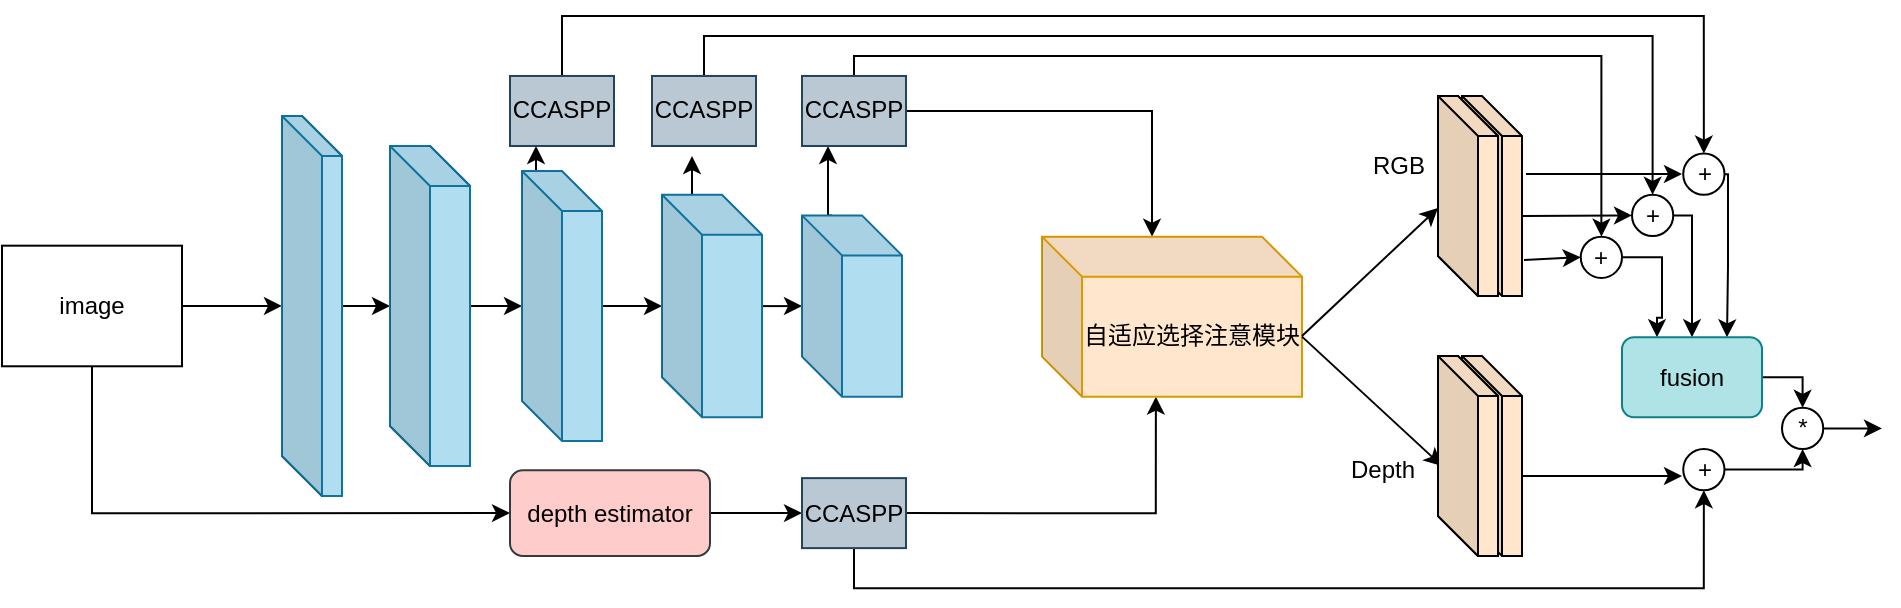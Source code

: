 <mxfile version="14.9.5" type="github">
  <diagram id="25QVtnCMKmwzaPlWQuQu" name="Page-1">
    <mxGraphModel dx="1978" dy="600" grid="1" gridSize="10" guides="1" tooltips="1" connect="1" arrows="1" fold="1" page="1" pageScale="1" pageWidth="827" pageHeight="1169" math="0" shadow="0">
      <root>
        <mxCell id="0" />
        <mxCell id="1" parent="0" />
        <mxCell id="KkYkvKr56rB3np9htNHk-1" value="" style="edgeStyle=orthogonalEdgeStyle;rounded=0;orthogonalLoop=1;jettySize=auto;html=1;" edge="1" parent="1" source="KkYkvKr56rB3np9htNHk-2" target="KkYkvKr56rB3np9htNHk-4">
          <mxGeometry relative="1" as="geometry" />
        </mxCell>
        <mxCell id="KkYkvKr56rB3np9htNHk-2" value="" style="shape=cube;whiteSpace=wrap;html=1;boundedLbl=1;backgroundOutline=1;darkOpacity=0.05;darkOpacity2=0.1;direction=east;" vertex="1" parent="1">
          <mxGeometry x="90" y="350" width="30" height="190" as="geometry" />
        </mxCell>
        <mxCell id="KkYkvKr56rB3np9htNHk-3" value="" style="edgeStyle=orthogonalEdgeStyle;rounded=0;orthogonalLoop=1;jettySize=auto;html=1;" edge="1" parent="1" source="KkYkvKr56rB3np9htNHk-4" target="KkYkvKr56rB3np9htNHk-7">
          <mxGeometry relative="1" as="geometry" />
        </mxCell>
        <mxCell id="KkYkvKr56rB3np9htNHk-4" value="" style="shape=cube;whiteSpace=wrap;html=1;boundedLbl=1;backgroundOutline=1;darkOpacity=0.05;darkOpacity2=0.1;direction=east;" vertex="1" parent="1">
          <mxGeometry x="144" y="364.99" width="40" height="160" as="geometry" />
        </mxCell>
        <mxCell id="KkYkvKr56rB3np9htNHk-5" value="" style="edgeStyle=orthogonalEdgeStyle;rounded=0;orthogonalLoop=1;jettySize=auto;html=1;" edge="1" parent="1" source="KkYkvKr56rB3np9htNHk-7" target="KkYkvKr56rB3np9htNHk-10">
          <mxGeometry relative="1" as="geometry" />
        </mxCell>
        <mxCell id="KkYkvKr56rB3np9htNHk-6" style="edgeStyle=orthogonalEdgeStyle;rounded=0;orthogonalLoop=1;jettySize=auto;html=1;exitX=0;exitY=0;exitDx=10;exitDy=0;exitPerimeter=0;entryX=0.25;entryY=1;entryDx=0;entryDy=0;" edge="1" parent="1" source="KkYkvKr56rB3np9htNHk-7" target="KkYkvKr56rB3np9htNHk-34">
          <mxGeometry relative="1" as="geometry" />
        </mxCell>
        <mxCell id="KkYkvKr56rB3np9htNHk-7" value="" style="shape=cube;whiteSpace=wrap;html=1;boundedLbl=1;backgroundOutline=1;darkOpacity=0.05;darkOpacity2=0.1;direction=east;fillColor=#b1ddf0;strokeColor=#10739e;" vertex="1" parent="1">
          <mxGeometry x="210" y="377.5" width="40" height="135" as="geometry" />
        </mxCell>
        <mxCell id="KkYkvKr56rB3np9htNHk-8" value="" style="edgeStyle=orthogonalEdgeStyle;rounded=0;orthogonalLoop=1;jettySize=auto;html=1;" edge="1" parent="1" source="KkYkvKr56rB3np9htNHk-10" target="KkYkvKr56rB3np9htNHk-12">
          <mxGeometry relative="1" as="geometry" />
        </mxCell>
        <mxCell id="KkYkvKr56rB3np9htNHk-9" style="edgeStyle=orthogonalEdgeStyle;rounded=0;orthogonalLoop=1;jettySize=auto;html=1;exitX=0;exitY=0;exitDx=15;exitDy=0;exitPerimeter=0;" edge="1" parent="1" source="KkYkvKr56rB3np9htNHk-10">
          <mxGeometry relative="1" as="geometry">
            <mxPoint x="295" y="370" as="targetPoint" />
          </mxGeometry>
        </mxCell>
        <mxCell id="KkYkvKr56rB3np9htNHk-10" value="" style="shape=cube;whiteSpace=wrap;html=1;boundedLbl=1;backgroundOutline=1;darkOpacity=0.05;darkOpacity2=0.1;direction=east;fillColor=#b1ddf0;strokeColor=#10739e;" vertex="1" parent="1">
          <mxGeometry x="280" y="389.38" width="50" height="111.25" as="geometry" />
        </mxCell>
        <mxCell id="KkYkvKr56rB3np9htNHk-11" style="edgeStyle=orthogonalEdgeStyle;rounded=0;orthogonalLoop=1;jettySize=auto;html=1;exitX=0;exitY=0;exitDx=15;exitDy=0;exitPerimeter=0;entryX=0.25;entryY=1;entryDx=0;entryDy=0;" edge="1" parent="1" source="KkYkvKr56rB3np9htNHk-12" target="KkYkvKr56rB3np9htNHk-15">
          <mxGeometry relative="1" as="geometry" />
        </mxCell>
        <mxCell id="KkYkvKr56rB3np9htNHk-12" value="" style="shape=cube;whiteSpace=wrap;html=1;boundedLbl=1;backgroundOutline=1;darkOpacity=0.05;darkOpacity2=0.1;direction=east;fillColor=#b1ddf0;strokeColor=#10739e;" vertex="1" parent="1">
          <mxGeometry x="350" y="399.7" width="50" height="90.62" as="geometry" />
        </mxCell>
        <mxCell id="KkYkvKr56rB3np9htNHk-13" style="edgeStyle=orthogonalEdgeStyle;rounded=0;orthogonalLoop=1;jettySize=auto;html=1;exitX=1;exitY=0.5;exitDx=0;exitDy=0;entryX=0;entryY=0;entryDx=55;entryDy=0;entryPerimeter=0;" edge="1" parent="1" source="KkYkvKr56rB3np9htNHk-15" target="KkYkvKr56rB3np9htNHk-17">
          <mxGeometry relative="1" as="geometry" />
        </mxCell>
        <mxCell id="KkYkvKr56rB3np9htNHk-14" style="edgeStyle=orthogonalEdgeStyle;rounded=0;orthogonalLoop=1;jettySize=auto;html=1;exitX=0.5;exitY=0;exitDx=0;exitDy=0;entryX=0.5;entryY=0;entryDx=0;entryDy=0;" edge="1" parent="1" source="KkYkvKr56rB3np9htNHk-15" target="KkYkvKr56rB3np9htNHk-28">
          <mxGeometry relative="1" as="geometry">
            <Array as="points">
              <mxPoint x="376" y="320" />
              <mxPoint x="750" y="320" />
            </Array>
          </mxGeometry>
        </mxCell>
        <mxCell id="KkYkvKr56rB3np9htNHk-15" value="CCASPP" style="rounded=0;whiteSpace=wrap;html=1;" vertex="1" parent="1">
          <mxGeometry x="350" y="329.99" width="52" height="35" as="geometry" />
        </mxCell>
        <mxCell id="KkYkvKr56rB3np9htNHk-16" style="edgeStyle=orthogonalEdgeStyle;rounded=0;orthogonalLoop=1;jettySize=auto;html=1;exitX=1;exitY=0.5;exitDx=0;exitDy=0;entryX=0.438;entryY=1;entryDx=0;entryDy=0;entryPerimeter=0;" edge="1" parent="1" source="KkYkvKr56rB3np9htNHk-38" target="KkYkvKr56rB3np9htNHk-17">
          <mxGeometry relative="1" as="geometry" />
        </mxCell>
        <mxCell id="KkYkvKr56rB3np9htNHk-17" value="自适应选择注意模块" style="shape=cube;whiteSpace=wrap;html=1;boundedLbl=1;backgroundOutline=1;darkOpacity=0.05;darkOpacity2=0.1;fillColor=#ffe6cc;strokeColor=#d79b00;" vertex="1" parent="1">
          <mxGeometry x="470" y="410.32" width="130" height="80" as="geometry" />
        </mxCell>
        <mxCell id="KkYkvKr56rB3np9htNHk-18" style="edgeStyle=orthogonalEdgeStyle;rounded=0;orthogonalLoop=1;jettySize=auto;html=1;exitX=0;exitY=0;exitDx=30;exitDy=60;exitPerimeter=0;" edge="1" parent="1" source="KkYkvKr56rB3np9htNHk-19">
          <mxGeometry relative="1" as="geometry">
            <mxPoint x="790" y="530" as="targetPoint" />
          </mxGeometry>
        </mxCell>
        <mxCell id="KkYkvKr56rB3np9htNHk-19" value="" style="shape=cube;whiteSpace=wrap;html=1;boundedLbl=1;backgroundOutline=1;darkOpacity=0.05;darkOpacity2=0.1;direction=east;fillColor=#FFE6CC;" vertex="1" parent="1">
          <mxGeometry x="680" y="470" width="30" height="100" as="geometry" />
        </mxCell>
        <mxCell id="KkYkvKr56rB3np9htNHk-20" value="" style="shape=cube;whiteSpace=wrap;html=1;boundedLbl=1;backgroundOutline=1;darkOpacity=0.05;darkOpacity2=0.1;direction=east;" vertex="1" parent="1">
          <mxGeometry x="668" y="470" width="30" height="100" as="geometry" />
        </mxCell>
        <mxCell id="KkYkvKr56rB3np9htNHk-21" value="" style="shape=cube;whiteSpace=wrap;html=1;boundedLbl=1;backgroundOutline=1;darkOpacity=0.05;darkOpacity2=0.1;direction=east;fillColor=#FFE6CC;" vertex="1" parent="1">
          <mxGeometry x="680" y="340" width="30" height="100" as="geometry" />
        </mxCell>
        <mxCell id="KkYkvKr56rB3np9htNHk-22" value="" style="shape=cube;whiteSpace=wrap;html=1;boundedLbl=1;backgroundOutline=1;darkOpacity=0.05;darkOpacity2=0.1;direction=east;" vertex="1" parent="1">
          <mxGeometry x="668" y="340" width="30" height="100" as="geometry" />
        </mxCell>
        <mxCell id="KkYkvKr56rB3np9htNHk-23" value="" style="endArrow=classic;html=1;entryX=0;entryY=0.56;entryDx=0;entryDy=0;entryPerimeter=0;" edge="1" parent="1" target="KkYkvKr56rB3np9htNHk-22">
          <mxGeometry width="50" height="50" relative="1" as="geometry">
            <mxPoint x="600" y="460" as="sourcePoint" />
            <mxPoint x="651.5" y="399.7" as="targetPoint" />
          </mxGeometry>
        </mxCell>
        <mxCell id="KkYkvKr56rB3np9htNHk-24" value="" style="endArrow=classic;html=1;exitX=0;exitY=0;exitDx=130;exitDy=50;exitPerimeter=0;entryX=0.067;entryY=0.55;entryDx=0;entryDy=0;entryPerimeter=0;" edge="1" parent="1" source="KkYkvKr56rB3np9htNHk-17" target="KkYkvKr56rB3np9htNHk-20">
          <mxGeometry width="50" height="50" relative="1" as="geometry">
            <mxPoint x="490" y="470" as="sourcePoint" />
            <mxPoint x="540" y="420" as="targetPoint" />
          </mxGeometry>
        </mxCell>
        <mxCell id="KkYkvKr56rB3np9htNHk-25" style="edgeStyle=orthogonalEdgeStyle;rounded=0;orthogonalLoop=1;jettySize=auto;html=1;exitX=1;exitY=0.5;exitDx=0;exitDy=0;entryX=0.5;entryY=0;entryDx=0;entryDy=0;" edge="1" parent="1" source="KkYkvKr56rB3np9htNHk-26" target="KkYkvKr56rB3np9htNHk-45">
          <mxGeometry relative="1" as="geometry">
            <Array as="points">
              <mxPoint x="795" y="400" />
            </Array>
          </mxGeometry>
        </mxCell>
        <mxCell id="KkYkvKr56rB3np9htNHk-26" value="+" style="ellipse;whiteSpace=wrap;html=1;aspect=fixed;" vertex="1" parent="1">
          <mxGeometry x="765" y="389.38" width="20.62" height="20.62" as="geometry" />
        </mxCell>
        <mxCell id="KkYkvKr56rB3np9htNHk-27" style="edgeStyle=orthogonalEdgeStyle;rounded=0;orthogonalLoop=1;jettySize=auto;html=1;exitX=1;exitY=0.5;exitDx=0;exitDy=0;entryX=0.25;entryY=0;entryDx=0;entryDy=0;" edge="1" parent="1" source="KkYkvKr56rB3np9htNHk-28" target="KkYkvKr56rB3np9htNHk-45">
          <mxGeometry relative="1" as="geometry" />
        </mxCell>
        <mxCell id="KkYkvKr56rB3np9htNHk-28" value="+" style="ellipse;whiteSpace=wrap;html=1;aspect=fixed;" vertex="1" parent="1">
          <mxGeometry x="739.38" y="410.32" width="20.62" height="20.62" as="geometry" />
        </mxCell>
        <mxCell id="KkYkvKr56rB3np9htNHk-29" style="edgeStyle=orthogonalEdgeStyle;rounded=0;orthogonalLoop=1;jettySize=auto;html=1;exitX=1;exitY=0.5;exitDx=0;exitDy=0;entryX=0.5;entryY=1;entryDx=0;entryDy=0;" edge="1" parent="1" source="KkYkvKr56rB3np9htNHk-30" target="KkYkvKr56rB3np9htNHk-47">
          <mxGeometry relative="1" as="geometry">
            <Array as="points">
              <mxPoint x="850" y="527" />
            </Array>
          </mxGeometry>
        </mxCell>
        <mxCell id="KkYkvKr56rB3np9htNHk-30" value="+" style="ellipse;whiteSpace=wrap;html=1;aspect=fixed;" vertex="1" parent="1">
          <mxGeometry x="790.62" y="516.5" width="20.62" height="20.62" as="geometry" />
        </mxCell>
        <mxCell id="KkYkvKr56rB3np9htNHk-31" style="edgeStyle=orthogonalEdgeStyle;rounded=0;orthogonalLoop=1;jettySize=auto;html=1;exitX=0.5;exitY=0;exitDx=0;exitDy=0;entryX=0.5;entryY=0;entryDx=0;entryDy=0;" edge="1" parent="1" source="KkYkvKr56rB3np9htNHk-32" target="KkYkvKr56rB3np9htNHk-26">
          <mxGeometry relative="1" as="geometry">
            <Array as="points">
              <mxPoint x="301" y="310" />
              <mxPoint x="775" y="310" />
            </Array>
          </mxGeometry>
        </mxCell>
        <mxCell id="KkYkvKr56rB3np9htNHk-32" value="CCASPP" style="rounded=0;whiteSpace=wrap;html=1;" vertex="1" parent="1">
          <mxGeometry x="275" y="329.99" width="52" height="35" as="geometry" />
        </mxCell>
        <mxCell id="KkYkvKr56rB3np9htNHk-33" style="edgeStyle=orthogonalEdgeStyle;rounded=0;orthogonalLoop=1;jettySize=auto;html=1;exitX=0.5;exitY=0;exitDx=0;exitDy=0;entryX=0.5;entryY=0;entryDx=0;entryDy=0;" edge="1" parent="1" source="KkYkvKr56rB3np9htNHk-34" target="KkYkvKr56rB3np9htNHk-40">
          <mxGeometry relative="1" as="geometry">
            <Array as="points">
              <mxPoint x="230" y="300" />
              <mxPoint x="801" y="300" />
            </Array>
          </mxGeometry>
        </mxCell>
        <mxCell id="KkYkvKr56rB3np9htNHk-34" value="CCASPP" style="rounded=0;whiteSpace=wrap;html=1;" vertex="1" parent="1">
          <mxGeometry x="204" y="329.99" width="52" height="35" as="geometry" />
        </mxCell>
        <mxCell id="KkYkvKr56rB3np9htNHk-35" style="edgeStyle=orthogonalEdgeStyle;rounded=0;orthogonalLoop=1;jettySize=auto;html=1;exitX=1;exitY=0.5;exitDx=0;exitDy=0;entryX=0;entryY=0.5;entryDx=0;entryDy=0;" edge="1" parent="1" source="KkYkvKr56rB3np9htNHk-36" target="KkYkvKr56rB3np9htNHk-38">
          <mxGeometry relative="1" as="geometry" />
        </mxCell>
        <mxCell id="KkYkvKr56rB3np9htNHk-36" value="depth estimator" style="rounded=1;whiteSpace=wrap;html=1;fillColor=#ffcccc;strokeColor=#36393d;" vertex="1" parent="1">
          <mxGeometry x="204" y="527.12" width="100" height="42.88" as="geometry" />
        </mxCell>
        <mxCell id="KkYkvKr56rB3np9htNHk-37" style="edgeStyle=orthogonalEdgeStyle;rounded=0;orthogonalLoop=1;jettySize=auto;html=1;exitX=0.5;exitY=1;exitDx=0;exitDy=0;entryX=0.5;entryY=1;entryDx=0;entryDy=0;" edge="1" parent="1" source="KkYkvKr56rB3np9htNHk-38" target="KkYkvKr56rB3np9htNHk-30">
          <mxGeometry relative="1" as="geometry" />
        </mxCell>
        <mxCell id="KkYkvKr56rB3np9htNHk-38" value="CCASPP" style="rounded=0;whiteSpace=wrap;html=1;fillColor=#bac8d3;strokeColor=#23445d;" vertex="1" parent="1">
          <mxGeometry x="350" y="531.06" width="52" height="35" as="geometry" />
        </mxCell>
        <mxCell id="KkYkvKr56rB3np9htNHk-39" style="edgeStyle=orthogonalEdgeStyle;rounded=0;orthogonalLoop=1;jettySize=auto;html=1;exitX=1;exitY=0.5;exitDx=0;exitDy=0;entryX=0.75;entryY=0;entryDx=0;entryDy=0;" edge="1" parent="1" source="KkYkvKr56rB3np9htNHk-40" target="KkYkvKr56rB3np9htNHk-45">
          <mxGeometry relative="1" as="geometry">
            <Array as="points">
              <mxPoint x="813" y="379" />
              <mxPoint x="813" y="425" />
            </Array>
          </mxGeometry>
        </mxCell>
        <mxCell id="KkYkvKr56rB3np9htNHk-40" value="+" style="ellipse;whiteSpace=wrap;html=1;aspect=fixed;" vertex="1" parent="1">
          <mxGeometry x="790.62" y="368.76" width="20.62" height="20.62" as="geometry" />
        </mxCell>
        <mxCell id="KkYkvKr56rB3np9htNHk-41" value="" style="endArrow=classic;html=1;exitX=1.033;exitY=0.82;exitDx=0;exitDy=0;exitPerimeter=0;entryX=0;entryY=0.5;entryDx=0;entryDy=0;" edge="1" parent="1" source="KkYkvKr56rB3np9htNHk-21" target="KkYkvKr56rB3np9htNHk-28">
          <mxGeometry width="50" height="50" relative="1" as="geometry">
            <mxPoint x="800" y="420" as="sourcePoint" />
            <mxPoint x="740" y="420" as="targetPoint" />
          </mxGeometry>
        </mxCell>
        <mxCell id="KkYkvKr56rB3np9htNHk-42" value="" style="endArrow=classic;html=1;exitX=0;exitY=0;exitDx=30;exitDy=60;exitPerimeter=0;entryX=0;entryY=0.5;entryDx=0;entryDy=0;" edge="1" parent="1" source="KkYkvKr56rB3np9htNHk-21" target="KkYkvKr56rB3np9htNHk-26">
          <mxGeometry width="50" height="50" relative="1" as="geometry">
            <mxPoint x="780" y="470" as="sourcePoint" />
            <mxPoint x="830" y="420" as="targetPoint" />
          </mxGeometry>
        </mxCell>
        <mxCell id="KkYkvKr56rB3np9htNHk-43" value="" style="endArrow=classic;html=1;exitX=1.067;exitY=0.39;exitDx=0;exitDy=0;exitPerimeter=0;" edge="1" parent="1" source="KkYkvKr56rB3np9htNHk-21">
          <mxGeometry width="50" height="50" relative="1" as="geometry">
            <mxPoint x="780" y="470" as="sourcePoint" />
            <mxPoint x="790" y="379" as="targetPoint" />
          </mxGeometry>
        </mxCell>
        <mxCell id="KkYkvKr56rB3np9htNHk-44" style="edgeStyle=orthogonalEdgeStyle;rounded=0;orthogonalLoop=1;jettySize=auto;html=1;exitX=1;exitY=0.5;exitDx=0;exitDy=0;entryX=0.5;entryY=0;entryDx=0;entryDy=0;" edge="1" parent="1" source="KkYkvKr56rB3np9htNHk-45" target="KkYkvKr56rB3np9htNHk-47">
          <mxGeometry relative="1" as="geometry" />
        </mxCell>
        <mxCell id="KkYkvKr56rB3np9htNHk-45" value="fusion" style="rounded=1;whiteSpace=wrap;html=1;fillColor=#b0e3e6;strokeColor=#0e8088;" vertex="1" parent="1">
          <mxGeometry x="760" y="460.63" width="70" height="40" as="geometry" />
        </mxCell>
        <mxCell id="KkYkvKr56rB3np9htNHk-46" style="edgeStyle=orthogonalEdgeStyle;rounded=0;orthogonalLoop=1;jettySize=auto;html=1;exitX=1;exitY=0.5;exitDx=0;exitDy=0;" edge="1" parent="1" source="KkYkvKr56rB3np9htNHk-47">
          <mxGeometry relative="1" as="geometry">
            <mxPoint x="890" y="506" as="targetPoint" />
          </mxGeometry>
        </mxCell>
        <mxCell id="KkYkvKr56rB3np9htNHk-47" value="*" style="ellipse;whiteSpace=wrap;html=1;aspect=fixed;" vertex="1" parent="1">
          <mxGeometry x="840" y="495.88" width="20.62" height="20.62" as="geometry" />
        </mxCell>
        <mxCell id="KkYkvKr56rB3np9htNHk-48" value="RGB" style="text;html=1;resizable=0;autosize=1;align=center;verticalAlign=middle;points=[];fillColor=none;strokeColor=none;rounded=0;" vertex="1" parent="1">
          <mxGeometry x="628" y="364.99" width="40" height="20" as="geometry" />
        </mxCell>
        <mxCell id="KkYkvKr56rB3np9htNHk-49" value="Depth" style="text;html=1;resizable=0;autosize=1;align=center;verticalAlign=middle;points=[];fillColor=none;strokeColor=none;rounded=0;" vertex="1" parent="1">
          <mxGeometry x="615" y="517.12" width="50" height="20" as="geometry" />
        </mxCell>
        <mxCell id="KkYkvKr56rB3np9htNHk-50" style="edgeStyle=orthogonalEdgeStyle;rounded=0;orthogonalLoop=1;jettySize=auto;html=1;exitX=0.5;exitY=1;exitDx=0;exitDy=0;entryX=0;entryY=0.5;entryDx=0;entryDy=0;" edge="1" parent="1" source="KkYkvKr56rB3np9htNHk-52" target="KkYkvKr56rB3np9htNHk-36">
          <mxGeometry relative="1" as="geometry" />
        </mxCell>
        <mxCell id="KkYkvKr56rB3np9htNHk-51" style="edgeStyle=orthogonalEdgeStyle;rounded=0;orthogonalLoop=1;jettySize=auto;html=1;exitX=1;exitY=0.5;exitDx=0;exitDy=0;" edge="1" parent="1" source="KkYkvKr56rB3np9htNHk-52" target="KkYkvKr56rB3np9htNHk-2">
          <mxGeometry relative="1" as="geometry" />
        </mxCell>
        <mxCell id="KkYkvKr56rB3np9htNHk-52" value="image" style="rounded=0;whiteSpace=wrap;html=1;" vertex="1" parent="1">
          <mxGeometry x="-50" y="414.84" width="90" height="60.3" as="geometry" />
        </mxCell>
        <mxCell id="KkYkvKr56rB3np9htNHk-53" value="" style="shape=cube;whiteSpace=wrap;html=1;boundedLbl=1;backgroundOutline=1;darkOpacity=0.05;darkOpacity2=0.1;direction=east;fillColor=#b1ddf0;strokeColor=#10739e;" vertex="1" parent="1">
          <mxGeometry x="90" y="350" width="30" height="190" as="geometry" />
        </mxCell>
        <mxCell id="KkYkvKr56rB3np9htNHk-54" value="" style="shape=cube;whiteSpace=wrap;html=1;boundedLbl=1;backgroundOutline=1;darkOpacity=0.05;darkOpacity2=0.1;direction=east;fillColor=#b1ddf0;strokeColor=#10739e;" vertex="1" parent="1">
          <mxGeometry x="144" y="364.99" width="40" height="160" as="geometry" />
        </mxCell>
        <mxCell id="KkYkvKr56rB3np9htNHk-55" value="CCASPP" style="rounded=0;whiteSpace=wrap;html=1;fillColor=#bac8d3;strokeColor=#23445d;" vertex="1" parent="1">
          <mxGeometry x="350" y="329.99" width="52" height="35" as="geometry" />
        </mxCell>
        <mxCell id="KkYkvKr56rB3np9htNHk-56" value="CCASPP" style="rounded=0;whiteSpace=wrap;html=1;fillColor=#bac8d3;strokeColor=#23445d;" vertex="1" parent="1">
          <mxGeometry x="275" y="329.99" width="52" height="35" as="geometry" />
        </mxCell>
        <mxCell id="KkYkvKr56rB3np9htNHk-57" value="CCASPP" style="rounded=0;whiteSpace=wrap;html=1;fillColor=#bac8d3;strokeColor=#23445d;" vertex="1" parent="1">
          <mxGeometry x="204" y="329.99" width="52" height="35" as="geometry" />
        </mxCell>
        <mxCell id="KkYkvKr56rB3np9htNHk-58" value="" style="shape=cube;whiteSpace=wrap;html=1;boundedLbl=1;backgroundOutline=1;darkOpacity=0.05;darkOpacity2=0.1;direction=east;fillColor=#FFE6CC;" vertex="1" parent="1">
          <mxGeometry x="668" y="470" width="30" height="100" as="geometry" />
        </mxCell>
        <mxCell id="KkYkvKr56rB3np9htNHk-60" value="" style="shape=cube;whiteSpace=wrap;html=1;boundedLbl=1;backgroundOutline=1;darkOpacity=0.05;darkOpacity2=0.1;direction=east;fillColor=#FFE6CC;" vertex="1" parent="1">
          <mxGeometry x="668" y="340" width="30" height="100" as="geometry" />
        </mxCell>
      </root>
    </mxGraphModel>
  </diagram>
</mxfile>
